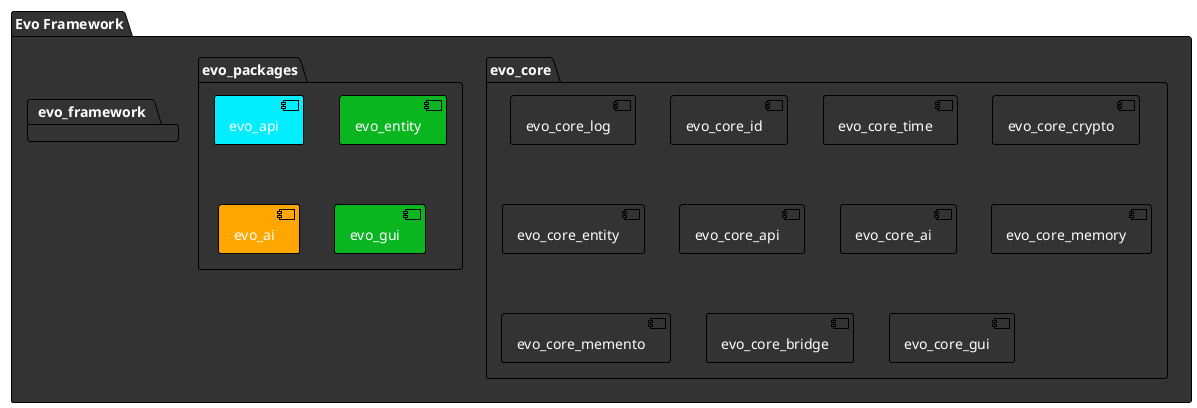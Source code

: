 @startuml
!theme plain

' Global dark theme
skinparam BackgroundColor transparent
skinparam defaultFontColor #FFFFFFF

package "Evo Framework" #333333{

 package "evo_framework"  #333333{


  }


   package "evo_core"  #333333{

     [evo_core_log]  #333333
      [evo_core_id]  #333333
      [evo_core_time]  #333333
      [evo_core_crypto]  #333333
      [evo_core_entity]  #333333
       [evo_core_api]  #333333
        [evo_core_ai] #333333
         [evo_core_memory] #333333
          [evo_core_memento] #333333
          [evo_core_bridge] #333333
          [evo_core_gui] #333333
   }

       package "evo_packages"  #333333{

             [evo_api]  #00eeff
             [evo_entity] #09b620
             [evo_ai]  #ffa600
             [evo_gui] #09b620
            }



}



@enduml
